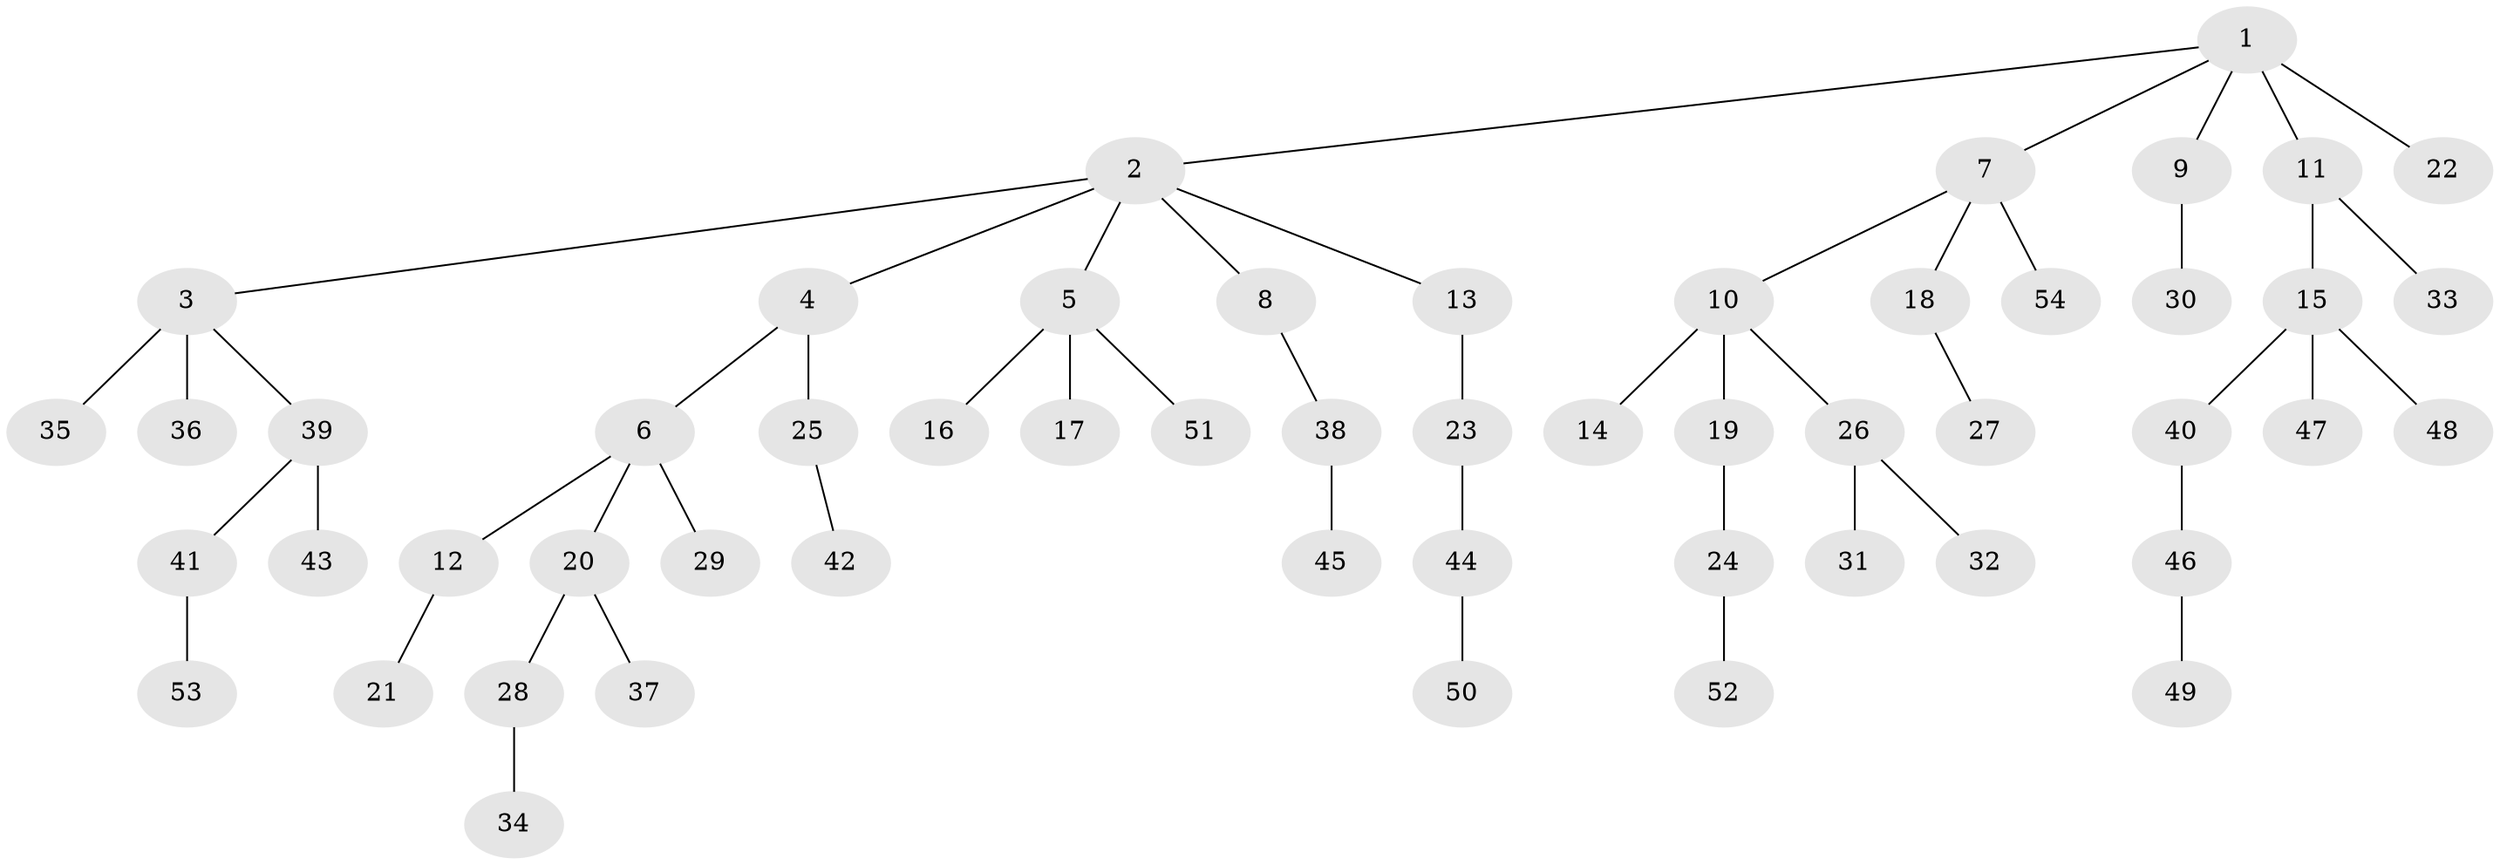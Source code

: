 // original degree distribution, {7: 0.018691588785046728, 4: 0.037383177570093455, 3: 0.14953271028037382, 5: 0.018691588785046728, 2: 0.27102803738317754, 1: 0.48598130841121495, 8: 0.009345794392523364, 6: 0.009345794392523364}
// Generated by graph-tools (version 1.1) at 2025/36/03/09/25 02:36:37]
// undirected, 54 vertices, 53 edges
graph export_dot {
graph [start="1"]
  node [color=gray90,style=filled];
  1;
  2;
  3;
  4;
  5;
  6;
  7;
  8;
  9;
  10;
  11;
  12;
  13;
  14;
  15;
  16;
  17;
  18;
  19;
  20;
  21;
  22;
  23;
  24;
  25;
  26;
  27;
  28;
  29;
  30;
  31;
  32;
  33;
  34;
  35;
  36;
  37;
  38;
  39;
  40;
  41;
  42;
  43;
  44;
  45;
  46;
  47;
  48;
  49;
  50;
  51;
  52;
  53;
  54;
  1 -- 2 [weight=1.0];
  1 -- 7 [weight=1.0];
  1 -- 9 [weight=1.0];
  1 -- 11 [weight=1.0];
  1 -- 22 [weight=2.0];
  2 -- 3 [weight=1.0];
  2 -- 4 [weight=1.0];
  2 -- 5 [weight=1.0];
  2 -- 8 [weight=1.0];
  2 -- 13 [weight=1.0];
  3 -- 35 [weight=2.0];
  3 -- 36 [weight=1.0];
  3 -- 39 [weight=1.0];
  4 -- 6 [weight=1.0];
  4 -- 25 [weight=1.0];
  5 -- 16 [weight=2.0];
  5 -- 17 [weight=1.0];
  5 -- 51 [weight=1.0];
  6 -- 12 [weight=1.0];
  6 -- 20 [weight=1.0];
  6 -- 29 [weight=1.0];
  7 -- 10 [weight=1.0];
  7 -- 18 [weight=1.0];
  7 -- 54 [weight=1.0];
  8 -- 38 [weight=1.0];
  9 -- 30 [weight=1.0];
  10 -- 14 [weight=1.0];
  10 -- 19 [weight=4.0];
  10 -- 26 [weight=1.0];
  11 -- 15 [weight=2.0];
  11 -- 33 [weight=1.0];
  12 -- 21 [weight=1.0];
  13 -- 23 [weight=1.0];
  15 -- 40 [weight=1.0];
  15 -- 47 [weight=1.0];
  15 -- 48 [weight=1.0];
  18 -- 27 [weight=2.0];
  19 -- 24 [weight=1.0];
  20 -- 28 [weight=1.0];
  20 -- 37 [weight=2.0];
  23 -- 44 [weight=1.0];
  24 -- 52 [weight=1.0];
  25 -- 42 [weight=2.0];
  26 -- 31 [weight=1.0];
  26 -- 32 [weight=1.0];
  28 -- 34 [weight=1.0];
  38 -- 45 [weight=1.0];
  39 -- 41 [weight=1.0];
  39 -- 43 [weight=1.0];
  40 -- 46 [weight=1.0];
  41 -- 53 [weight=1.0];
  44 -- 50 [weight=2.0];
  46 -- 49 [weight=1.0];
}
